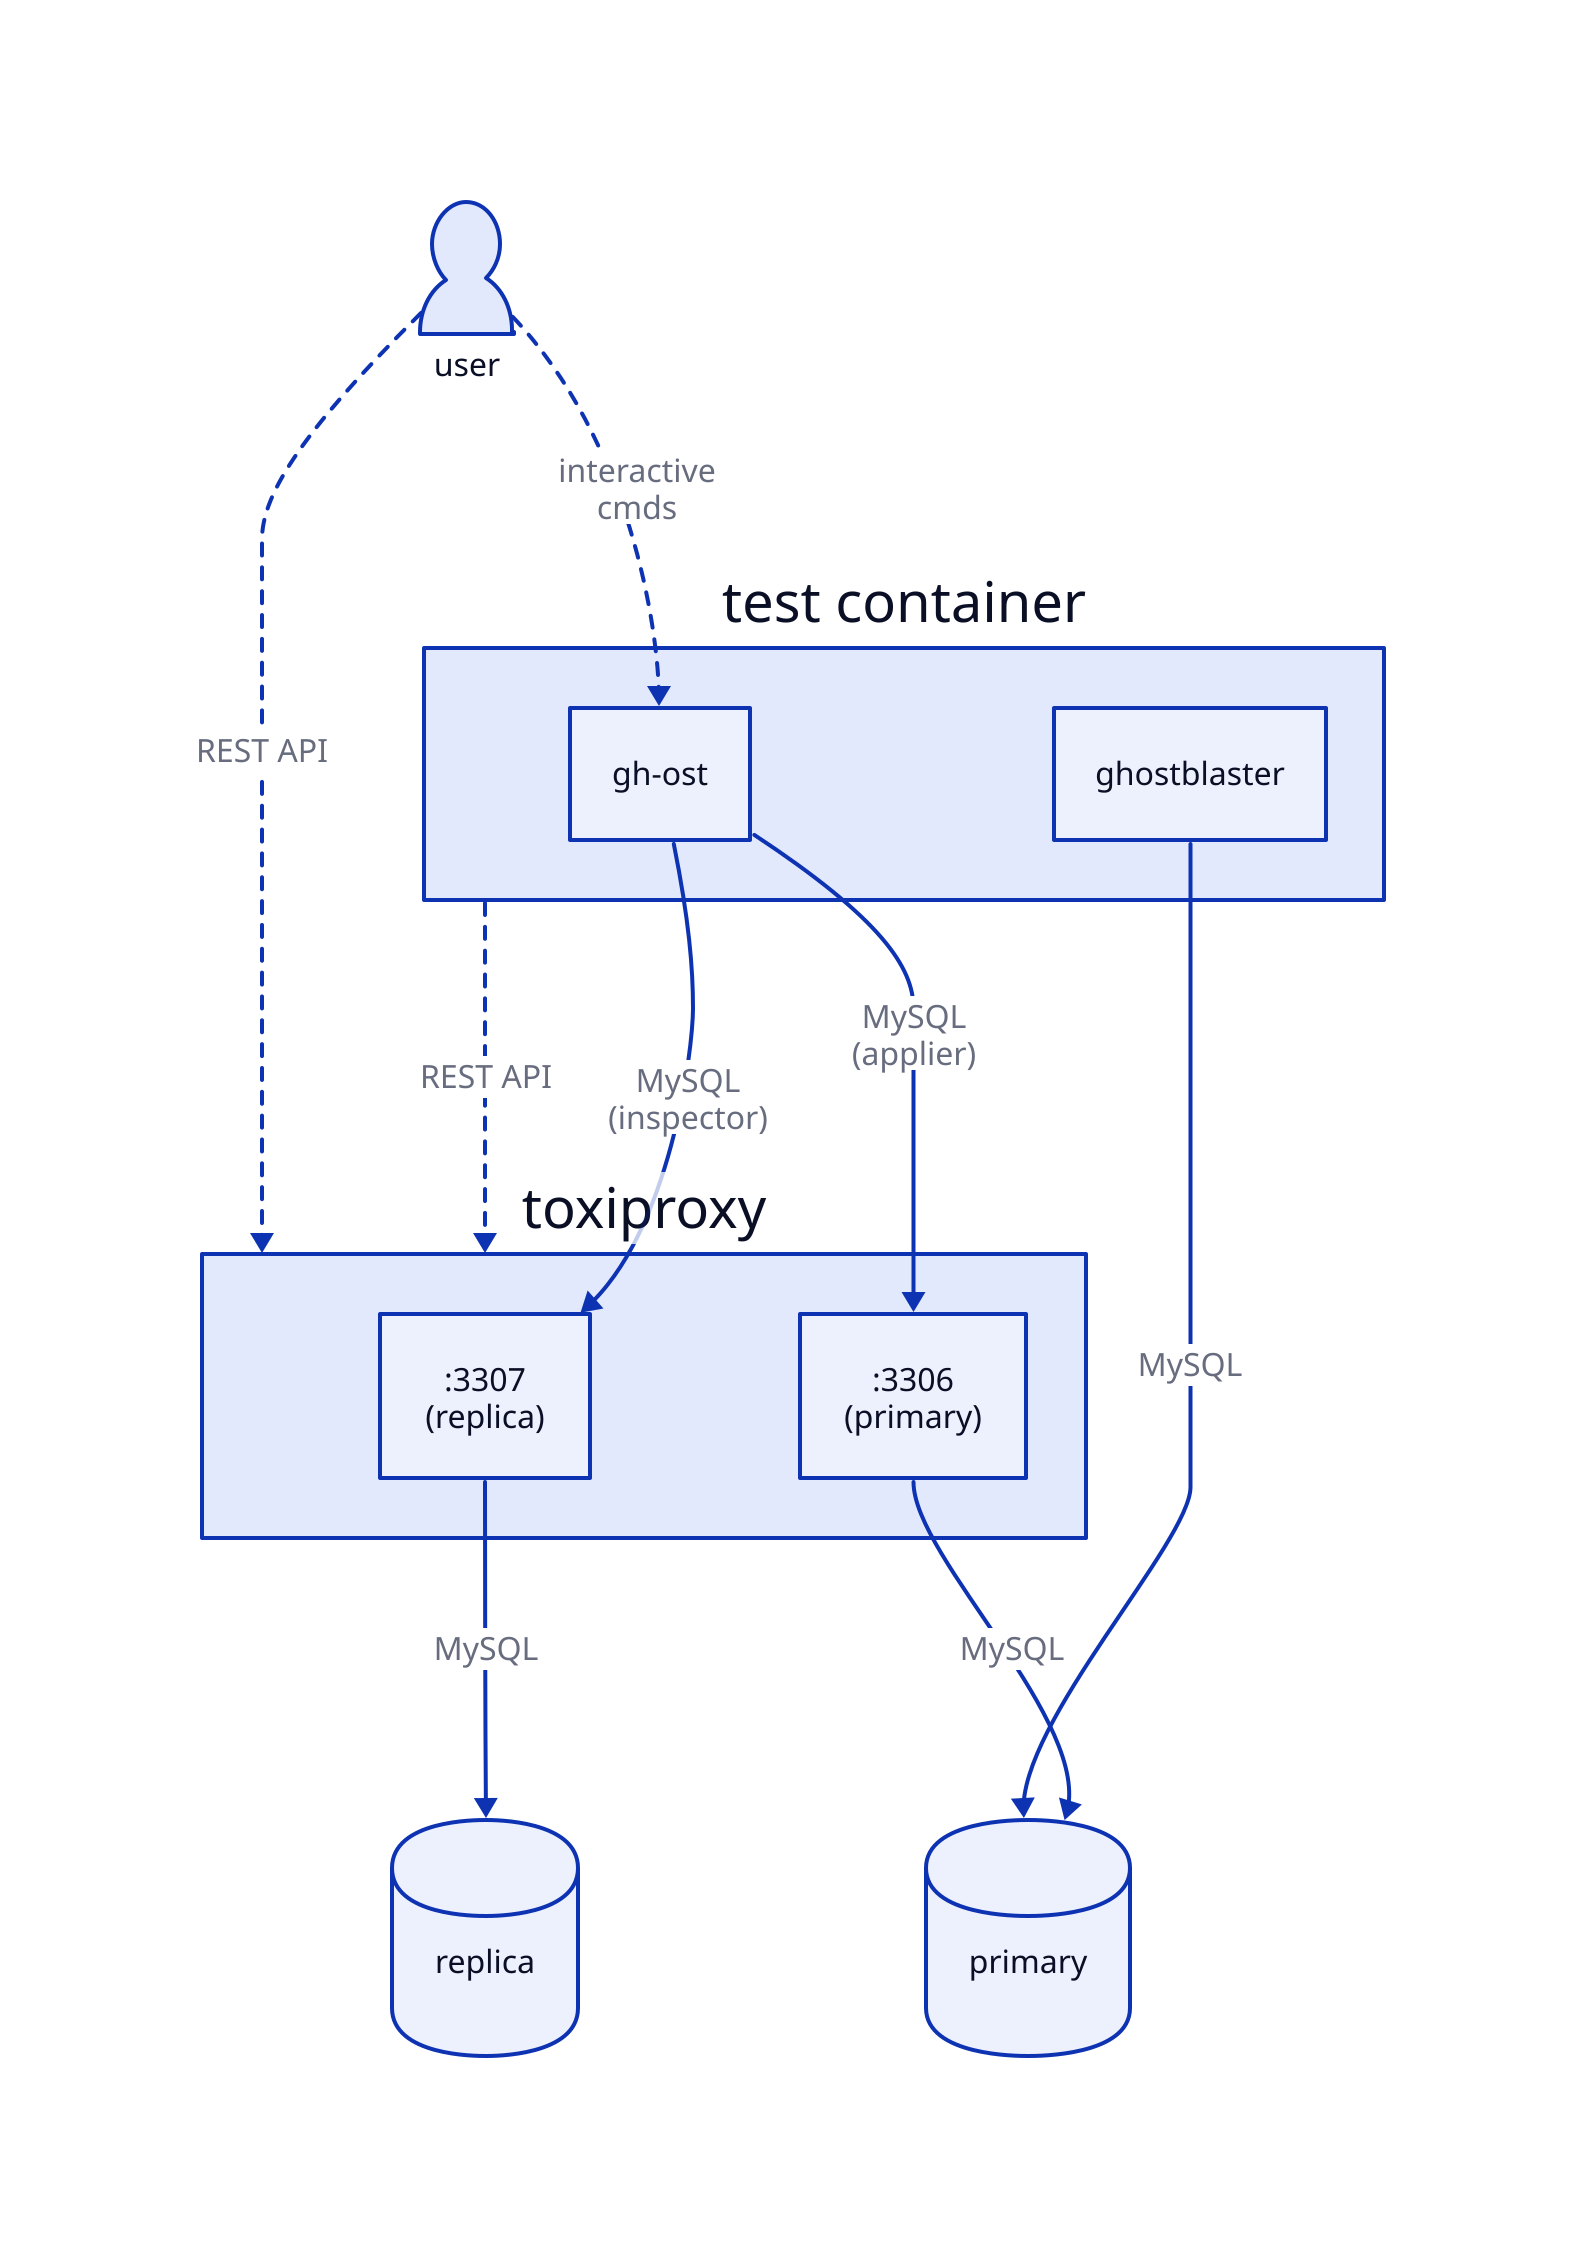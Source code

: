 ghostbuster: test container {
  ghostblaster: ghostblaster
  gh-ost: gh-ost
}

toxiproxy: {
  primary: :3306\n(primary)
  replica: :3307\n(replica)
}

user: {
  shape: person
}
user -> ghostbuster.gh-ost: interactive\ncmds {
  style.stroke-dash: 3
}
user -> toxiproxy: REST API {
  style.stroke-dash: 3
}

ghostbuster -> toxiproxy: REST API {
  style.stroke-dash: 3
}
ghostbuster.gh-ost -> toxiproxy.primary: MySQL\n(applier)
ghostbuster.gh-ost -> toxiproxy.replica: MySQL\n(inspector)

primary: {
  shape: cylinder
}
replica: {
  shape: cylinder
}

ghostbuster.ghostblaster -> primary: MySQL
toxiproxy.primary -> primary: MySQL
toxiproxy.replica -> replica: MySQL
